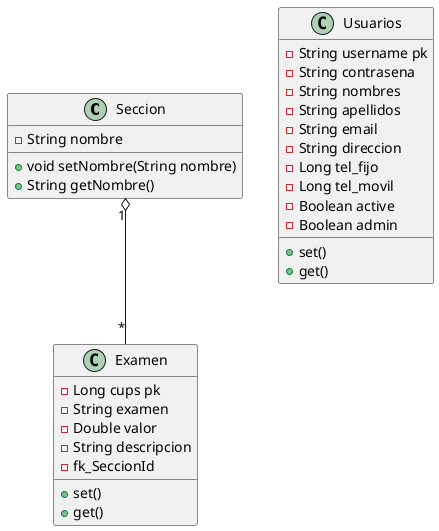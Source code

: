 @startuml

class Seccion{
    - String nombre
    + void setNombre(String nombre)
    + String getNombre()

}

class Examen{
    - Long cups pk
    - String examen
    - Double valor
    - String descripcion
    - fk_SeccionId
    + set()
    + get()
}
Seccion "1" o-- "*" Examen

class Usuarios{
    - String username pk
    - String contrasena
    - String nombres
    - String apellidos
    - String email
    - String direccion
    - Long tel_fijo
    - Long tel_movil
    - Boolean active
    - Boolean admin
    +set()
    +get()

}

@enduml
